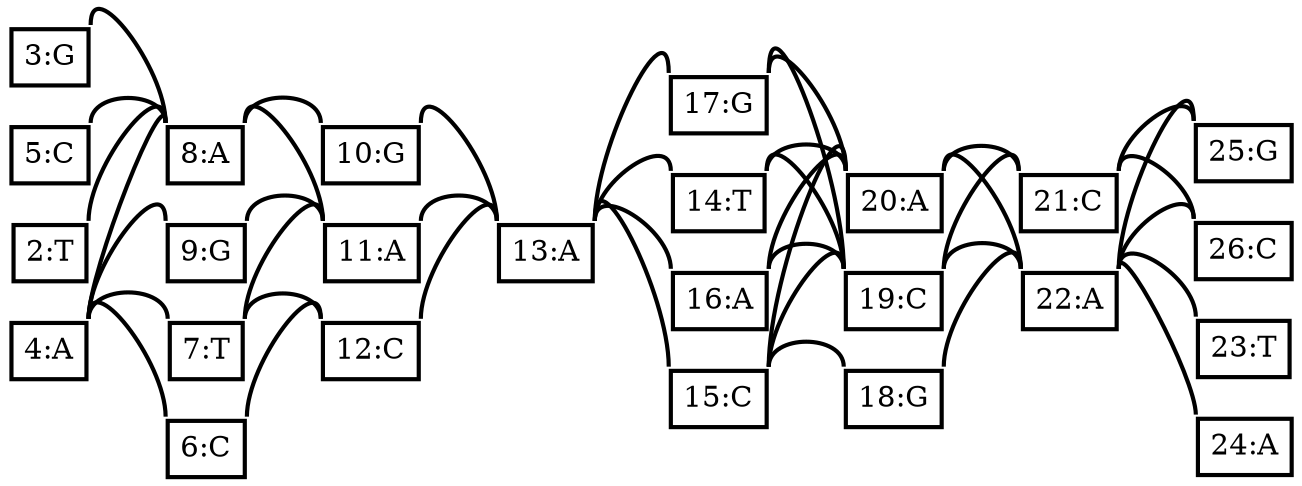 digraph graphname {
    node [shape=plaintext];
    rankdir=LR;
    26 [label=<<TABLE BORDER="0" CELLPADDING="0" CELLSPACING="0"><TR><TD PORT="nw"></TD><TD PORT="n"></TD><TD PORT="ne"></TD></TR><TR><TD></TD><TD></TD></TR><TR><TD></TD><TD ROWSPAN="3" BORDER="2" CELLPADDING="5">26:C</TD><TD></TD></TR><TR><TD></TD><TD></TD></TR><TR><TD PORT="sw"></TD><TD PORT="s"></TD><TD PORT="se"></TD></TR></TABLE>>,shape=none,width=0,height=0,margin=0,rank=max,pos="2500, -10",];
    2 [label=<<TABLE BORDER="0" CELLPADDING="0" CELLSPACING="0"><TR><TD PORT="nw"></TD><TD PORT="n"></TD><TD PORT="ne"></TD></TR><TR><TD></TD><TD></TD></TR><TR><TD></TD><TD ROWSPAN="3" BORDER="2" CELLPADDING="5">2:T</TD><TD></TD></TR><TR><TD></TD><TD></TD></TR><TR><TD PORT="sw"></TD><TD PORT="s"></TD><TD PORT="se"></TD></TR></TABLE>>,shape=none,width=0,height=0,margin=0,rank=min,pos="-2500, -10",];
    3 [label=<<TABLE BORDER="0" CELLPADDING="0" CELLSPACING="0"><TR><TD PORT="nw"></TD><TD PORT="n"></TD><TD PORT="ne"></TD></TR><TR><TD></TD><TD></TD></TR><TR><TD></TD><TD ROWSPAN="3" BORDER="2" CELLPADDING="5">3:G</TD><TD></TD></TR><TR><TD></TD><TD></TD></TR><TR><TD PORT="sw"></TD><TD PORT="s"></TD><TD PORT="se"></TD></TR></TABLE>>,shape=none,width=0,height=0,margin=0,rank=min,pos="-2500, -10",];
    4 [label=<<TABLE BORDER="0" CELLPADDING="0" CELLSPACING="0"><TR><TD PORT="nw"></TD><TD PORT="n"></TD><TD PORT="ne"></TD></TR><TR><TD></TD><TD></TD></TR><TR><TD></TD><TD ROWSPAN="3" BORDER="2" CELLPADDING="5">4:A</TD><TD></TD></TR><TR><TD></TD><TD></TD></TR><TR><TD PORT="sw"></TD><TD PORT="s"></TD><TD PORT="se"></TD></TR></TABLE>>,shape=none,width=0,height=0,margin=0,rank=min,pos="-2500, -10",];
    5 [label=<<TABLE BORDER="0" CELLPADDING="0" CELLSPACING="0"><TR><TD PORT="nw"></TD><TD PORT="n"></TD><TD PORT="ne"></TD></TR><TR><TD></TD><TD></TD></TR><TR><TD></TD><TD ROWSPAN="3" BORDER="2" CELLPADDING="5">5:C</TD><TD></TD></TR><TR><TD></TD><TD></TD></TR><TR><TD PORT="sw"></TD><TD PORT="s"></TD><TD PORT="se"></TD></TR></TABLE>>,shape=none,width=0,height=0,margin=0,rank=min,pos="-2500, -10",];
    6 [label=<<TABLE BORDER="0" CELLPADDING="0" CELLSPACING="0"><TR><TD PORT="nw"></TD><TD PORT="n"></TD><TD PORT="ne"></TD></TR><TR><TD></TD><TD></TD></TR><TR><TD></TD><TD ROWSPAN="3" BORDER="2" CELLPADDING="5">6:C</TD><TD></TD></TR><TR><TD></TD><TD></TD></TR><TR><TD PORT="sw"></TD><TD PORT="s"></TD><TD PORT="se"></TD></TR></TABLE>>,shape=none,width=0,height=0,margin=0,];
    7 [label=<<TABLE BORDER="0" CELLPADDING="0" CELLSPACING="0"><TR><TD PORT="nw"></TD><TD PORT="n"></TD><TD PORT="ne"></TD></TR><TR><TD></TD><TD></TD></TR><TR><TD></TD><TD ROWSPAN="3" BORDER="2" CELLPADDING="5">7:T</TD><TD></TD></TR><TR><TD></TD><TD></TD></TR><TR><TD PORT="sw"></TD><TD PORT="s"></TD><TD PORT="se"></TD></TR></TABLE>>,shape=none,width=0,height=0,margin=0,];
    8 [label=<<TABLE BORDER="0" CELLPADDING="0" CELLSPACING="0"><TR><TD PORT="nw"></TD><TD PORT="n"></TD><TD PORT="ne"></TD></TR><TR><TD></TD><TD></TD></TR><TR><TD></TD><TD ROWSPAN="3" BORDER="2" CELLPADDING="5">8:A</TD><TD></TD></TR><TR><TD></TD><TD></TD></TR><TR><TD PORT="sw"></TD><TD PORT="s"></TD><TD PORT="se"></TD></TR></TABLE>>,shape=none,width=0,height=0,margin=0,];
    9 [label=<<TABLE BORDER="0" CELLPADDING="0" CELLSPACING="0"><TR><TD PORT="nw"></TD><TD PORT="n"></TD><TD PORT="ne"></TD></TR><TR><TD></TD><TD></TD></TR><TR><TD></TD><TD ROWSPAN="3" BORDER="2" CELLPADDING="5">9:G</TD><TD></TD></TR><TR><TD></TD><TD></TD></TR><TR><TD PORT="sw"></TD><TD PORT="s"></TD><TD PORT="se"></TD></TR></TABLE>>,shape=none,width=0,height=0,margin=0,];
    10 [label=<<TABLE BORDER="0" CELLPADDING="0" CELLSPACING="0"><TR><TD PORT="nw"></TD><TD PORT="n"></TD><TD PORT="ne"></TD></TR><TR><TD></TD><TD></TD></TR><TR><TD></TD><TD ROWSPAN="3" BORDER="2" CELLPADDING="5">10:G</TD><TD></TD></TR><TR><TD></TD><TD></TD></TR><TR><TD PORT="sw"></TD><TD PORT="s"></TD><TD PORT="se"></TD></TR></TABLE>>,shape=none,width=0,height=0,margin=0,];
    11 [label=<<TABLE BORDER="0" CELLPADDING="0" CELLSPACING="0"><TR><TD PORT="nw"></TD><TD PORT="n"></TD><TD PORT="ne"></TD></TR><TR><TD></TD><TD></TD></TR><TR><TD></TD><TD ROWSPAN="3" BORDER="2" CELLPADDING="5">11:A</TD><TD></TD></TR><TR><TD></TD><TD></TD></TR><TR><TD PORT="sw"></TD><TD PORT="s"></TD><TD PORT="se"></TD></TR></TABLE>>,shape=none,width=0,height=0,margin=0,];
    12 [label=<<TABLE BORDER="0" CELLPADDING="0" CELLSPACING="0"><TR><TD PORT="nw"></TD><TD PORT="n"></TD><TD PORT="ne"></TD></TR><TR><TD></TD><TD></TD></TR><TR><TD></TD><TD ROWSPAN="3" BORDER="2" CELLPADDING="5">12:C</TD><TD></TD></TR><TR><TD></TD><TD></TD></TR><TR><TD PORT="sw"></TD><TD PORT="s"></TD><TD PORT="se"></TD></TR></TABLE>>,shape=none,width=0,height=0,margin=0,];
    13 [label=<<TABLE BORDER="0" CELLPADDING="0" CELLSPACING="0"><TR><TD PORT="nw"></TD><TD PORT="n"></TD><TD PORT="ne"></TD></TR><TR><TD></TD><TD></TD></TR><TR><TD></TD><TD ROWSPAN="3" BORDER="2" CELLPADDING="5">13:A</TD><TD></TD></TR><TR><TD></TD><TD></TD></TR><TR><TD PORT="sw"></TD><TD PORT="s"></TD><TD PORT="se"></TD></TR></TABLE>>,shape=none,width=0,height=0,margin=0,];
    14 [label=<<TABLE BORDER="0" CELLPADDING="0" CELLSPACING="0"><TR><TD PORT="nw"></TD><TD PORT="n"></TD><TD PORT="ne"></TD></TR><TR><TD></TD><TD></TD></TR><TR><TD></TD><TD ROWSPAN="3" BORDER="2" CELLPADDING="5">14:T</TD><TD></TD></TR><TR><TD></TD><TD></TD></TR><TR><TD PORT="sw"></TD><TD PORT="s"></TD><TD PORT="se"></TD></TR></TABLE>>,shape=none,width=0,height=0,margin=0,];
    15 [label=<<TABLE BORDER="0" CELLPADDING="0" CELLSPACING="0"><TR><TD PORT="nw"></TD><TD PORT="n"></TD><TD PORT="ne"></TD></TR><TR><TD></TD><TD></TD></TR><TR><TD></TD><TD ROWSPAN="3" BORDER="2" CELLPADDING="5">15:C</TD><TD></TD></TR><TR><TD></TD><TD></TD></TR><TR><TD PORT="sw"></TD><TD PORT="s"></TD><TD PORT="se"></TD></TR></TABLE>>,shape=none,width=0,height=0,margin=0,];
    16 [label=<<TABLE BORDER="0" CELLPADDING="0" CELLSPACING="0"><TR><TD PORT="nw"></TD><TD PORT="n"></TD><TD PORT="ne"></TD></TR><TR><TD></TD><TD></TD></TR><TR><TD></TD><TD ROWSPAN="3" BORDER="2" CELLPADDING="5">16:A</TD><TD></TD></TR><TR><TD></TD><TD></TD></TR><TR><TD PORT="sw"></TD><TD PORT="s"></TD><TD PORT="se"></TD></TR></TABLE>>,shape=none,width=0,height=0,margin=0,];
    17 [label=<<TABLE BORDER="0" CELLPADDING="0" CELLSPACING="0"><TR><TD PORT="nw"></TD><TD PORT="n"></TD><TD PORT="ne"></TD></TR><TR><TD></TD><TD></TD></TR><TR><TD></TD><TD ROWSPAN="3" BORDER="2" CELLPADDING="5">17:G</TD><TD></TD></TR><TR><TD></TD><TD></TD></TR><TR><TD PORT="sw"></TD><TD PORT="s"></TD><TD PORT="se"></TD></TR></TABLE>>,shape=none,width=0,height=0,margin=0,];
    18 [label=<<TABLE BORDER="0" CELLPADDING="0" CELLSPACING="0"><TR><TD PORT="nw"></TD><TD PORT="n"></TD><TD PORT="ne"></TD></TR><TR><TD></TD><TD></TD></TR><TR><TD></TD><TD ROWSPAN="3" BORDER="2" CELLPADDING="5">18:G</TD><TD></TD></TR><TR><TD></TD><TD></TD></TR><TR><TD PORT="sw"></TD><TD PORT="s"></TD><TD PORT="se"></TD></TR></TABLE>>,shape=none,width=0,height=0,margin=0,];
    19 [label=<<TABLE BORDER="0" CELLPADDING="0" CELLSPACING="0"><TR><TD PORT="nw"></TD><TD PORT="n"></TD><TD PORT="ne"></TD></TR><TR><TD></TD><TD></TD></TR><TR><TD></TD><TD ROWSPAN="3" BORDER="2" CELLPADDING="5">19:C</TD><TD></TD></TR><TR><TD></TD><TD></TD></TR><TR><TD PORT="sw"></TD><TD PORT="s"></TD><TD PORT="se"></TD></TR></TABLE>>,shape=none,width=0,height=0,margin=0,];
    20 [label=<<TABLE BORDER="0" CELLPADDING="0" CELLSPACING="0"><TR><TD PORT="nw"></TD><TD PORT="n"></TD><TD PORT="ne"></TD></TR><TR><TD></TD><TD></TD></TR><TR><TD></TD><TD ROWSPAN="3" BORDER="2" CELLPADDING="5">20:A</TD><TD></TD></TR><TR><TD></TD><TD></TD></TR><TR><TD PORT="sw"></TD><TD PORT="s"></TD><TD PORT="se"></TD></TR></TABLE>>,shape=none,width=0,height=0,margin=0,];
    21 [label=<<TABLE BORDER="0" CELLPADDING="0" CELLSPACING="0"><TR><TD PORT="nw"></TD><TD PORT="n"></TD><TD PORT="ne"></TD></TR><TR><TD></TD><TD></TD></TR><TR><TD></TD><TD ROWSPAN="3" BORDER="2" CELLPADDING="5">21:C</TD><TD></TD></TR><TR><TD></TD><TD></TD></TR><TR><TD PORT="sw"></TD><TD PORT="s"></TD><TD PORT="se"></TD></TR></TABLE>>,shape=none,width=0,height=0,margin=0,];
    22 [label=<<TABLE BORDER="0" CELLPADDING="0" CELLSPACING="0"><TR><TD PORT="nw"></TD><TD PORT="n"></TD><TD PORT="ne"></TD></TR><TR><TD></TD><TD></TD></TR><TR><TD></TD><TD ROWSPAN="3" BORDER="2" CELLPADDING="5">22:A</TD><TD></TD></TR><TR><TD></TD><TD></TD></TR><TR><TD PORT="sw"></TD><TD PORT="s"></TD><TD PORT="se"></TD></TR></TABLE>>,shape=none,width=0,height=0,margin=0,];
    23 [label=<<TABLE BORDER="0" CELLPADDING="0" CELLSPACING="0"><TR><TD PORT="nw"></TD><TD PORT="n"></TD><TD PORT="ne"></TD></TR><TR><TD></TD><TD></TD></TR><TR><TD></TD><TD ROWSPAN="3" BORDER="2" CELLPADDING="5">23:T</TD><TD></TD></TR><TR><TD></TD><TD></TD></TR><TR><TD PORT="sw"></TD><TD PORT="s"></TD><TD PORT="se"></TD></TR></TABLE>>,shape=none,width=0,height=0,margin=0,rank=max,pos="2500, -10",];
    24 [label=<<TABLE BORDER="0" CELLPADDING="0" CELLSPACING="0"><TR><TD PORT="nw"></TD><TD PORT="n"></TD><TD PORT="ne"></TD></TR><TR><TD></TD><TD></TD></TR><TR><TD></TD><TD ROWSPAN="3" BORDER="2" CELLPADDING="5">24:A</TD><TD></TD></TR><TR><TD></TD><TD></TD></TR><TR><TD PORT="sw"></TD><TD PORT="s"></TD><TD PORT="se"></TD></TR></TABLE>>,shape=none,width=0,height=0,margin=0,rank=max,pos="2500, -10",];
    25 [label=<<TABLE BORDER="0" CELLPADDING="0" CELLSPACING="0"><TR><TD PORT="nw"></TD><TD PORT="n"></TD><TD PORT="ne"></TD></TR><TR><TD></TD><TD></TD></TR><TR><TD></TD><TD ROWSPAN="3" BORDER="2" CELLPADDING="5">25:G</TD><TD></TD></TR><TR><TD></TD><TD></TD></TR><TR><TD PORT="sw"></TD><TD PORT="s"></TD><TD PORT="se"></TD></TR></TABLE>>,shape=none,width=0,height=0,margin=0,rank=max,pos="2500, -10",];
    2 -> 8 [dir=both,arrowtail=none,tailport=ne,arrowhead=none,headport=nw,penwidth=2,];
    3 -> 8 [dir=both,arrowtail=none,tailport=ne,arrowhead=none,headport=nw,penwidth=2,];
    4 -> 6 [dir=both,arrowtail=none,tailport=ne,arrowhead=none,headport=nw,penwidth=2,];
    4 -> 7 [dir=both,arrowtail=none,tailport=ne,arrowhead=none,headport=nw,penwidth=2,];
    4 -> 8 [dir=both,arrowtail=none,tailport=ne,arrowhead=none,headport=nw,penwidth=2,];
    4 -> 9 [dir=both,arrowtail=none,tailport=ne,arrowhead=none,headport=nw,penwidth=2,];
    5 -> 8 [dir=both,arrowtail=none,tailport=ne,arrowhead=none,headport=nw,penwidth=2,];
    6 -> 12 [dir=both,arrowtail=none,tailport=ne,arrowhead=none,headport=nw,penwidth=2,];
    7 -> 11 [dir=both,arrowtail=none,tailport=ne,arrowhead=none,headport=nw,penwidth=2,];
    7 -> 12 [dir=both,arrowtail=none,tailport=ne,arrowhead=none,headport=nw,penwidth=2,];
    8 -> 10 [dir=both,arrowtail=none,tailport=ne,arrowhead=none,headport=nw,penwidth=2,];
    8 -> 11 [dir=both,arrowtail=none,tailport=ne,arrowhead=none,headport=nw,penwidth=2,];
    9 -> 11 [dir=both,arrowtail=none,tailport=ne,arrowhead=none,headport=nw,penwidth=2,];
    10 -> 13 [dir=both,arrowtail=none,tailport=ne,arrowhead=none,headport=nw,penwidth=2,];
    11 -> 13 [dir=both,arrowtail=none,tailport=ne,arrowhead=none,headport=nw,penwidth=2,];
    12 -> 13 [dir=both,arrowtail=none,tailport=ne,arrowhead=none,headport=nw,penwidth=2,];
    13 -> 14 [dir=both,arrowtail=none,tailport=ne,arrowhead=none,headport=nw,penwidth=2,];
    13 -> 15 [dir=both,arrowtail=none,tailport=ne,arrowhead=none,headport=nw,penwidth=2,];
    13 -> 16 [dir=both,arrowtail=none,tailport=ne,arrowhead=none,headport=nw,penwidth=2,];
    13 -> 17 [dir=both,arrowtail=none,tailport=ne,arrowhead=none,headport=nw,penwidth=2,];
    14 -> 19 [dir=both,arrowtail=none,tailport=ne,arrowhead=none,headport=nw,penwidth=2,];
    14 -> 20 [dir=both,arrowtail=none,tailport=ne,arrowhead=none,headport=nw,penwidth=2,];
    15 -> 18 [dir=both,arrowtail=none,tailport=ne,arrowhead=none,headport=nw,penwidth=2,];
    15 -> 19 [dir=both,arrowtail=none,tailport=ne,arrowhead=none,headport=nw,penwidth=2,];
    15 -> 20 [dir=both,arrowtail=none,tailport=ne,arrowhead=none,headport=nw,penwidth=2,];
    16 -> 19 [dir=both,arrowtail=none,tailport=ne,arrowhead=none,headport=nw,penwidth=2,];
    16 -> 20 [dir=both,arrowtail=none,tailport=ne,arrowhead=none,headport=nw,penwidth=2,];
    17 -> 19 [dir=both,arrowtail=none,tailport=ne,arrowhead=none,headport=nw,penwidth=2,];
    17 -> 20 [dir=both,arrowtail=none,tailport=ne,arrowhead=none,headport=nw,penwidth=2,];
    18 -> 22 [dir=both,arrowtail=none,tailport=ne,arrowhead=none,headport=nw,penwidth=2,];
    19 -> 21 [dir=both,arrowtail=none,tailport=ne,arrowhead=none,headport=nw,penwidth=2,];
    19 -> 22 [dir=both,arrowtail=none,tailport=ne,arrowhead=none,headport=nw,penwidth=2,];
    20 -> 21 [dir=both,arrowtail=none,tailport=ne,arrowhead=none,headport=nw,penwidth=2,];
    20 -> 22 [dir=both,arrowtail=none,tailport=ne,arrowhead=none,headport=nw,penwidth=2,];
    21 -> 25 [dir=both,arrowtail=none,tailport=ne,arrowhead=none,headport=nw,penwidth=2,];
    21 -> 26 [dir=both,arrowtail=none,tailport=ne,arrowhead=none,headport=nw,penwidth=2,];
    22 -> 23 [dir=both,arrowtail=none,tailport=ne,arrowhead=none,headport=nw,penwidth=2,];
    22 -> 24 [dir=both,arrowtail=none,tailport=ne,arrowhead=none,headport=nw,penwidth=2,];
    22 -> 25 [dir=both,arrowtail=none,tailport=ne,arrowhead=none,headport=nw,penwidth=2,];
    22 -> 26 [dir=both,arrowtail=none,tailport=ne,arrowhead=none,headport=nw,penwidth=2,];
}
